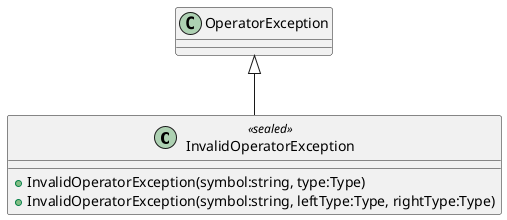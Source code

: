 @startuml
class InvalidOperatorException <<sealed>> {
    + InvalidOperatorException(symbol:string, type:Type)
    + InvalidOperatorException(symbol:string, leftType:Type, rightType:Type)
}
OperatorException <|-- InvalidOperatorException
@enduml
